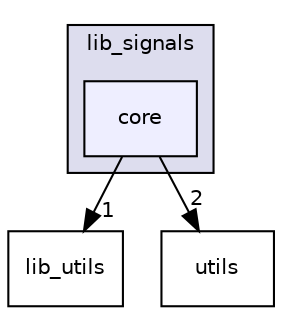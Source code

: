 digraph "core" {
  compound=true
  node [ fontsize="10", fontname="Helvetica"];
  edge [ labelfontsize="10", labelfontname="Helvetica"];
  subgraph clusterdir_2c3589988bd7175cd32939707f32e1b9 {
    graph [ bgcolor="#ddddee", pencolor="black", label="lib_signals" fontname="Helvetica", fontsize="10", URL="dir_2c3589988bd7175cd32939707f32e1b9.html"]
  dir_d0810ea0a9a7d76c6973f7f6d8e57893 [shape=box, label="core", style="filled", fillcolor="#eeeeff", pencolor="black", URL="dir_d0810ea0a9a7d76c6973f7f6d8e57893.html"];
  }
  dir_c17dc64c98cba5e3a5d53b0eb213fc8d [shape=box label="lib_utils" URL="dir_c17dc64c98cba5e3a5d53b0eb213fc8d.html"];
  dir_b47333f952325526d2b39ba0c9efa1a4 [shape=box label="utils" URL="dir_b47333f952325526d2b39ba0c9efa1a4.html"];
  dir_d0810ea0a9a7d76c6973f7f6d8e57893->dir_c17dc64c98cba5e3a5d53b0eb213fc8d [headlabel="1", labeldistance=1.5 headhref="dir_000008_000016.html"];
  dir_d0810ea0a9a7d76c6973f7f6d8e57893->dir_b47333f952325526d2b39ba0c9efa1a4 [headlabel="2", labeldistance=1.5 headhref="dir_000008_000021.html"];
}

